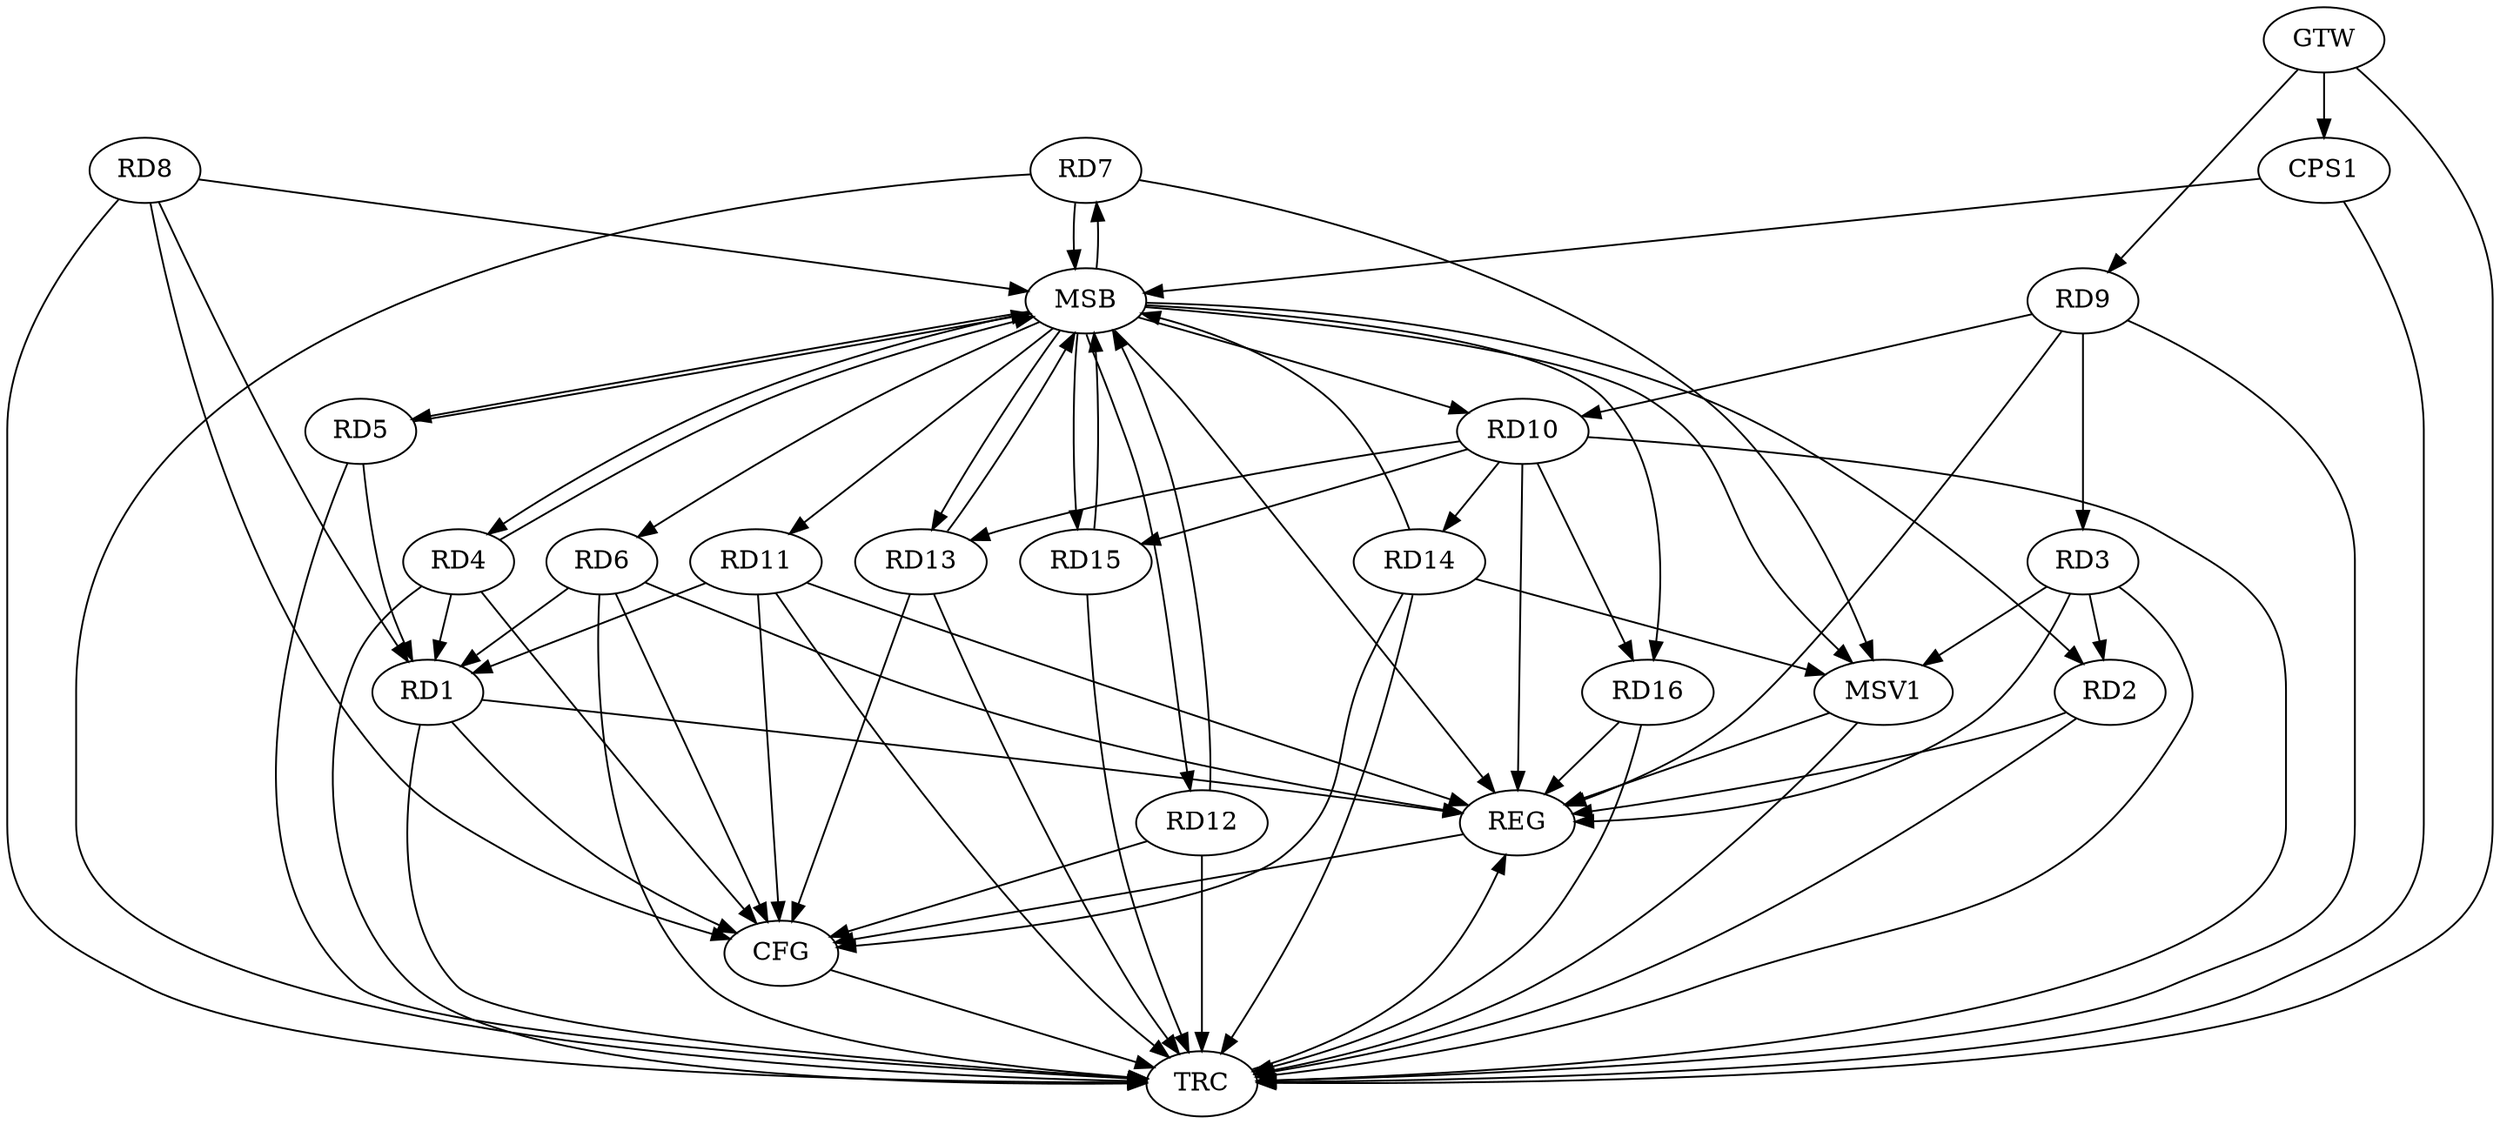 strict digraph G {
  RD1 [ label="RD1" ];
  RD2 [ label="RD2" ];
  RD3 [ label="RD3" ];
  RD4 [ label="RD4" ];
  RD5 [ label="RD5" ];
  RD6 [ label="RD6" ];
  RD7 [ label="RD7" ];
  RD8 [ label="RD8" ];
  RD9 [ label="RD9" ];
  RD10 [ label="RD10" ];
  RD11 [ label="RD11" ];
  RD12 [ label="RD12" ];
  RD13 [ label="RD13" ];
  RD14 [ label="RD14" ];
  RD15 [ label="RD15" ];
  RD16 [ label="RD16" ];
  CPS1 [ label="CPS1" ];
  GTW [ label="GTW" ];
  REG [ label="REG" ];
  MSB [ label="MSB" ];
  CFG [ label="CFG" ];
  TRC [ label="TRC" ];
  MSV1 [ label="MSV1" ];
  RD3 -> RD2;
  RD9 -> RD3;
  RD9 -> RD10;
  RD10 -> RD13;
  RD10 -> RD14;
  RD10 -> RD15;
  RD10 -> RD16;
  GTW -> RD9;
  GTW -> CPS1;
  RD1 -> REG;
  RD2 -> REG;
  RD3 -> REG;
  RD6 -> REG;
  RD9 -> REG;
  RD10 -> REG;
  RD11 -> REG;
  RD16 -> REG;
  RD4 -> MSB;
  MSB -> RD5;
  MSB -> RD7;
  MSB -> RD16;
  MSB -> REG;
  RD5 -> MSB;
  RD7 -> MSB;
  MSB -> RD6;
  RD8 -> MSB;
  MSB -> RD2;
  MSB -> RD13;
  MSB -> RD15;
  RD12 -> MSB;
  RD13 -> MSB;
  MSB -> RD10;
  RD14 -> MSB;
  MSB -> RD12;
  RD15 -> MSB;
  MSB -> RD4;
  CPS1 -> MSB;
  MSB -> RD11;
  RD12 -> CFG;
  RD1 -> CFG;
  RD11 -> CFG;
  RD4 -> CFG;
  RD8 -> CFG;
  RD13 -> CFG;
  RD14 -> CFG;
  RD6 -> CFG;
  REG -> CFG;
  RD1 -> TRC;
  RD2 -> TRC;
  RD3 -> TRC;
  RD4 -> TRC;
  RD5 -> TRC;
  RD6 -> TRC;
  RD7 -> TRC;
  RD8 -> TRC;
  RD9 -> TRC;
  RD10 -> TRC;
  RD11 -> TRC;
  RD12 -> TRC;
  RD13 -> TRC;
  RD14 -> TRC;
  RD15 -> TRC;
  RD16 -> TRC;
  CPS1 -> TRC;
  GTW -> TRC;
  CFG -> TRC;
  TRC -> REG;
  RD8 -> RD1;
  RD4 -> RD1;
  RD11 -> RD1;
  RD6 -> RD1;
  RD5 -> RD1;
  RD3 -> MSV1;
  MSB -> MSV1;
  RD7 -> MSV1;
  RD14 -> MSV1;
  MSV1 -> REG;
  MSV1 -> TRC;
}
